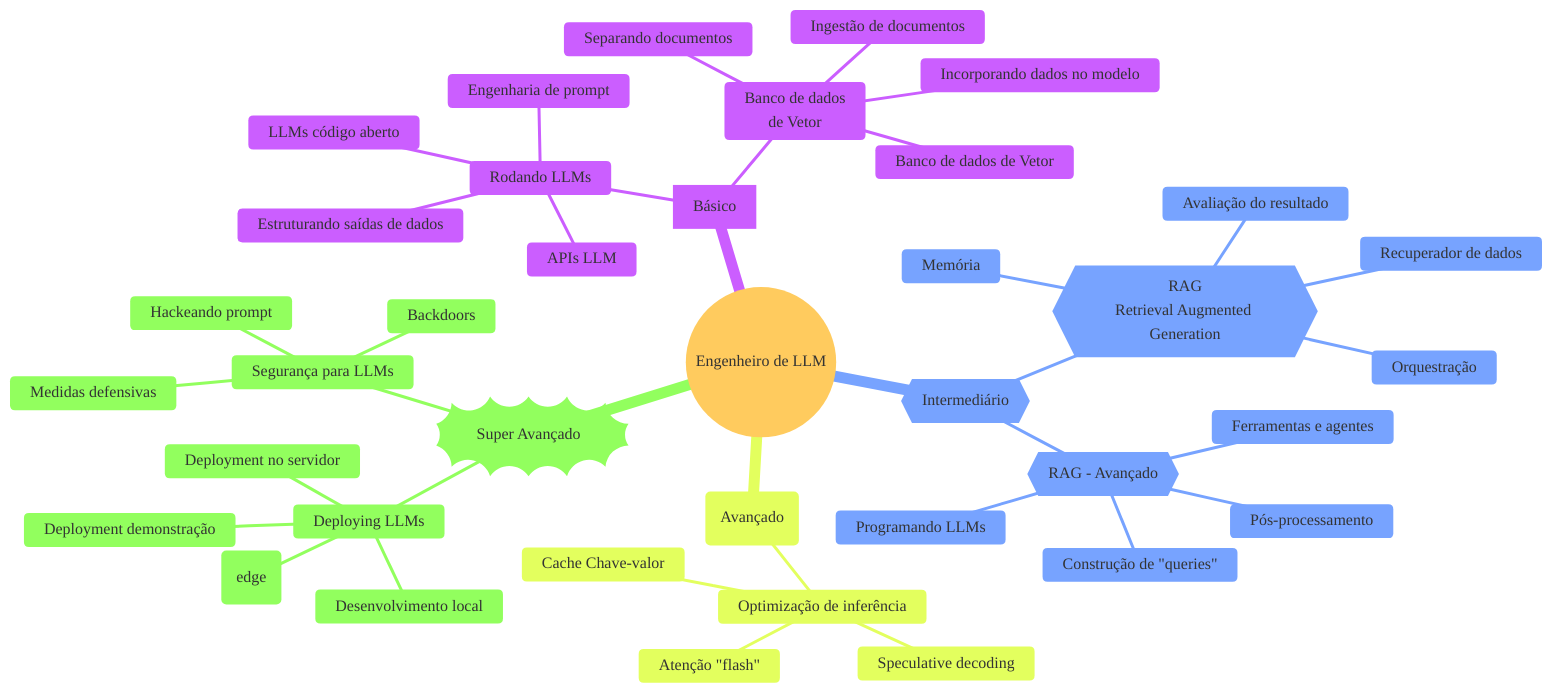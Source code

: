 %%{init: {
    'theme': 'base',
    'fontFamily' : 'verdana',
    'fontSize' : '11'
}}%%

%% https://mermaid.js.org/config/theming.html
%% default, neutral, dark, forest, base

%% @paulorcf - 04.2024 - v1

mindmap
    root((Engenheiro de LLM))
        id[Básico]
        ::icon(fa fa-book)
        :::urgent large
            Rodando LLMs
                ::icon(fas fa-wrench)
                APIs LLM
                LLMs código aberto
                Engenharia de prompt
                Estruturando saídas de dados
            Banco de dados<br>de Vetor
                ::icon(fas fa-wrench)
                Ingestão de documentos
                Separando documentos
                Incorporando dados no modelo
                Banco de dados de Vetor
        id{{Intermediário}}
        ::icon(fa fa-book)
        :::urgent large
            {{"RAG<br>Retrieval Augmented Generation"}}
                ::icon(fas fa-wrench)
                Orquestração
                Recuperador de dados
                Memória
                Avaliação do resultado
            {{RAG - Avançado}}
                ::icon(fas fa-wrench)
                Construção de "queries"
                Ferramentas e agentes
                Pós-processamento
                Programando LLMs
        id(Avançado)
        ::icon(fa fa-book)
        :::urgent large
            Optimização de inferência
                ::icon(fas fa-wrench)
                Atenção "flash"
                Cache Chave-valor
                Speculative decoding
        id))Super Avançado))
        ::icon(fa fa-book)
        :::urgent large
            Deploying LLMs
                ::icon(fas fa-wrench)
                Desenvolvimento local
                Deployment demonstração
                Deployment no servidor
                Deployment na borda (edge)
            Segurança para LLMs
                ::icon(fas fa-wrench)
                Hackeando prompt
                Backdoors
                Medidas defensivas